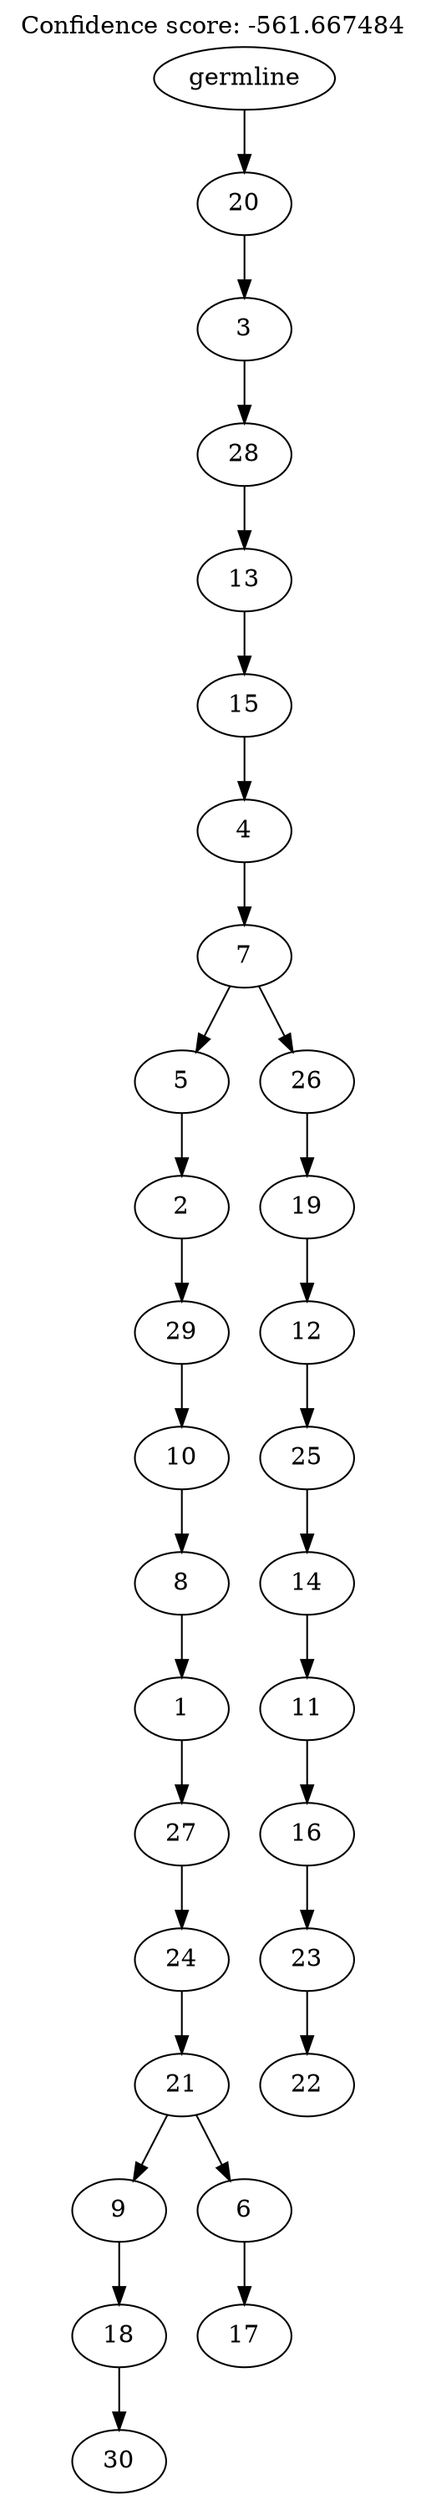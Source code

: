 digraph g {
	"29" -> "30";
	"30" [label="30"];
	"28" -> "29";
	"29" [label="18"];
	"26" -> "27";
	"27" [label="17"];
	"25" -> "26";
	"26" [label="6"];
	"25" -> "28";
	"28" [label="9"];
	"24" -> "25";
	"25" [label="21"];
	"23" -> "24";
	"24" [label="24"];
	"22" -> "23";
	"23" [label="27"];
	"21" -> "22";
	"22" [label="1"];
	"20" -> "21";
	"21" [label="8"];
	"19" -> "20";
	"20" [label="10"];
	"18" -> "19";
	"19" [label="29"];
	"17" -> "18";
	"18" [label="2"];
	"15" -> "16";
	"16" [label="22"];
	"14" -> "15";
	"15" [label="23"];
	"13" -> "14";
	"14" [label="16"];
	"12" -> "13";
	"13" [label="11"];
	"11" -> "12";
	"12" [label="14"];
	"10" -> "11";
	"11" [label="25"];
	"9" -> "10";
	"10" [label="12"];
	"8" -> "9";
	"9" [label="19"];
	"7" -> "8";
	"8" [label="26"];
	"7" -> "17";
	"17" [label="5"];
	"6" -> "7";
	"7" [label="7"];
	"5" -> "6";
	"6" [label="4"];
	"4" -> "5";
	"5" [label="15"];
	"3" -> "4";
	"4" [label="13"];
	"2" -> "3";
	"3" [label="28"];
	"1" -> "2";
	"2" [label="3"];
	"0" -> "1";
	"1" [label="20"];
	"0" [label="germline"];
	labelloc="t";
	label="Confidence score: -561.667484";
}
